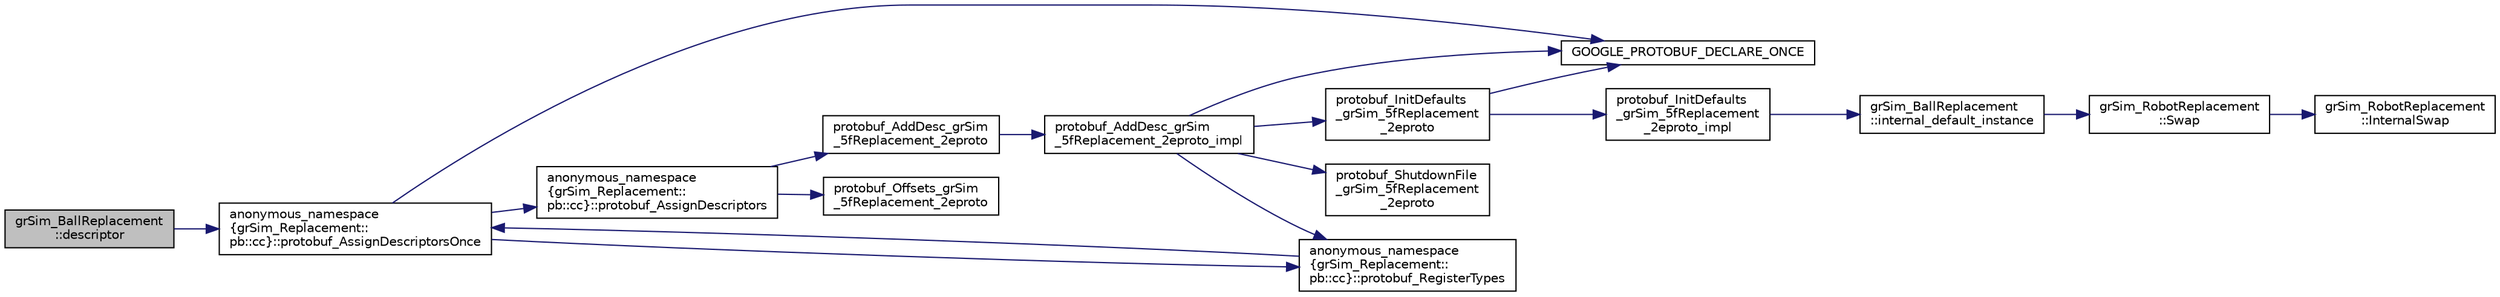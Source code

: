 digraph "grSim_BallReplacement::descriptor"
{
 // INTERACTIVE_SVG=YES
  edge [fontname="Helvetica",fontsize="10",labelfontname="Helvetica",labelfontsize="10"];
  node [fontname="Helvetica",fontsize="10",shape=record];
  rankdir="LR";
  Node1 [label="grSim_BallReplacement\l::descriptor",height=0.2,width=0.4,color="black", fillcolor="grey75", style="filled", fontcolor="black"];
  Node1 -> Node2 [color="midnightblue",fontsize="10",style="solid",fontname="Helvetica"];
  Node2 [label="anonymous_namespace\l\{grSim_Replacement::\lpb::cc\}::protobuf_AssignDescriptorsOnce",height=0.2,width=0.4,color="black", fillcolor="white", style="filled",URL="$db/d08/namespaceanonymous__namespace_02gr_sim___replacement_8pb_8cc_03.html#a576f29e25c059eb146f297d47445eb4f"];
  Node2 -> Node3 [color="midnightblue",fontsize="10",style="solid",fontname="Helvetica"];
  Node3 [label="GOOGLE_PROTOBUF_DECLARE_ONCE",height=0.2,width=0.4,color="black", fillcolor="white", style="filled",URL="$d5/d9f/gr_sim___replacement_8pb_8cc.html#ab3f7cea136644b490ce480f734b0fb54"];
  Node2 -> Node4 [color="midnightblue",fontsize="10",style="solid",fontname="Helvetica"];
  Node4 [label="anonymous_namespace\l\{grSim_Replacement::\lpb::cc\}::protobuf_AssignDescriptors",height=0.2,width=0.4,color="black", fillcolor="white", style="filled",URL="$db/d08/namespaceanonymous__namespace_02gr_sim___replacement_8pb_8cc_03.html#a4f7d9bb86f36592184eec96b7398c69c"];
  Node4 -> Node5 [color="midnightblue",fontsize="10",style="solid",fontname="Helvetica"];
  Node5 [label="protobuf_AddDesc_grSim\l_5fReplacement_2eproto",height=0.2,width=0.4,color="black", fillcolor="white", style="filled",URL="$d5/d9f/gr_sim___replacement_8pb_8cc.html#a9ac32e27f85f830ef01942ad673705b7"];
  Node5 -> Node6 [color="midnightblue",fontsize="10",style="solid",fontname="Helvetica"];
  Node6 [label="protobuf_AddDesc_grSim\l_5fReplacement_2eproto_impl",height=0.2,width=0.4,color="black", fillcolor="white", style="filled",URL="$d5/d9f/gr_sim___replacement_8pb_8cc.html#a9943fe9486a4d530f39a4fb63d43ec05"];
  Node6 -> Node3 [color="midnightblue",fontsize="10",style="solid",fontname="Helvetica"];
  Node6 -> Node7 [color="midnightblue",fontsize="10",style="solid",fontname="Helvetica"];
  Node7 [label="protobuf_InitDefaults\l_grSim_5fReplacement\l_2eproto",height=0.2,width=0.4,color="black", fillcolor="white", style="filled",URL="$d5/d9f/gr_sim___replacement_8pb_8cc.html#a1aa297f1fda5abc2ecd022372381811c"];
  Node7 -> Node3 [color="midnightblue",fontsize="10",style="solid",fontname="Helvetica"];
  Node7 -> Node8 [color="midnightblue",fontsize="10",style="solid",fontname="Helvetica"];
  Node8 [label="protobuf_InitDefaults\l_grSim_5fReplacement\l_2eproto_impl",height=0.2,width=0.4,color="black", fillcolor="white", style="filled",URL="$d5/d9f/gr_sim___replacement_8pb_8cc.html#a71a77741fa159d1aa6a82bbd246a85be"];
  Node8 -> Node9 [color="midnightblue",fontsize="10",style="solid",fontname="Helvetica"];
  Node9 [label="grSim_BallReplacement\l::internal_default_instance",height=0.2,width=0.4,color="black", fillcolor="white", style="filled",URL="$d2/db1/classgr_sim___ball_replacement.html#aa8563d85634520324f3b5f9f8791d381"];
  Node9 -> Node10 [color="midnightblue",fontsize="10",style="solid",fontname="Helvetica"];
  Node10 [label="grSim_RobotReplacement\l::Swap",height=0.2,width=0.4,color="black", fillcolor="white", style="filled",URL="$d5/da8/classgr_sim___robot_replacement.html#abd95074604ac37e6efea260e8a420dc1"];
  Node10 -> Node11 [color="midnightblue",fontsize="10",style="solid",fontname="Helvetica"];
  Node11 [label="grSim_RobotReplacement\l::InternalSwap",height=0.2,width=0.4,color="black", fillcolor="white", style="filled",URL="$d5/da8/classgr_sim___robot_replacement.html#a2965b7738fd7b8b18b3bc4fb90972e17"];
  Node6 -> Node12 [color="midnightblue",fontsize="10",style="solid",fontname="Helvetica"];
  Node12 [label="anonymous_namespace\l\{grSim_Replacement::\lpb::cc\}::protobuf_RegisterTypes",height=0.2,width=0.4,color="black", fillcolor="white", style="filled",URL="$db/d08/namespaceanonymous__namespace_02gr_sim___replacement_8pb_8cc_03.html#a19b9ced7bf06c8a224d376667f0e1349"];
  Node12 -> Node2 [color="midnightblue",fontsize="10",style="solid",fontname="Helvetica"];
  Node6 -> Node13 [color="midnightblue",fontsize="10",style="solid",fontname="Helvetica"];
  Node13 [label="protobuf_ShutdownFile\l_grSim_5fReplacement\l_2eproto",height=0.2,width=0.4,color="black", fillcolor="white", style="filled",URL="$d5/d9f/gr_sim___replacement_8pb_8cc.html#a495a36d90087973987ea2ddca30870c8"];
  Node4 -> Node14 [color="midnightblue",fontsize="10",style="solid",fontname="Helvetica"];
  Node14 [label="protobuf_Offsets_grSim\l_5fReplacement_2eproto",height=0.2,width=0.4,color="black", fillcolor="white", style="filled",URL="$d5/d9f/gr_sim___replacement_8pb_8cc.html#adf1b45312b720314a075713c551909e3"];
  Node2 -> Node12 [color="midnightblue",fontsize="10",style="solid",fontname="Helvetica"];
}
